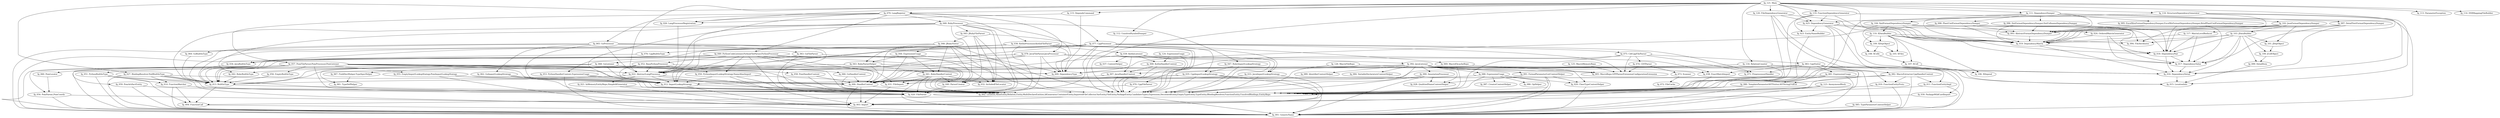 digraph G { 
"fg_002: Location,AliasEntity,Relation,Entity,MultiDeclareEntities,IdGenerator,ContainerEntity,ImportedFileCollector,VarEntity,FileEntity,PackageEntity,CandidateTypes,Expression,DecoratedEntity,EmptyTypeEntity,TypeEntity,IBindingResolver,FunctionEntity,UnsolvedBindings,EntityRepo" -> "fg_004: FunctionCall"; 
"fg_002: Location,AliasEntity,Relation,Entity,MultiDeclareEntities,IdGenerator,ContainerEntity,ImportedFileCollector,VarEntity,FileEntity,PackageEntity,CandidateTypes,Expression,DecoratedEntity,EmptyTypeEntity,TypeEntity,IBindingResolver,FunctionEntity,UnsolvedBindings,EntityRepo" -> "fg_001: GenericName"; 
"fg_002: Location,AliasEntity,Relation,Entity,MultiDeclareEntities,IdGenerator,ContainerEntity,ImportedFileCollector,VarEntity,FileEntity,PackageEntity,CandidateTypes,Expression,DecoratedEntity,EmptyTypeEntity,TypeEntity,IBindingResolver,FunctionEntity,UnsolvedBindings,EntityRepo" -> "fg_003: Import"; 
"fg_004: FunctionCall" -> "fg_001: GenericName"; 
"fg_006: HandlerContext" -> "fg_002: Location,AliasEntity,Relation,Entity,MultiDeclareEntities,IdGenerator,ContainerEntity,ImportedFileCollector,VarEntity,FileEntity,PackageEntity,CandidateTypes,Expression,DecoratedEntity,EmptyTypeEntity,TypeEntity,IBindingResolver,FunctionEntity,UnsolvedBindings,EntityRepo"; 
"fg_006: HandlerContext" -> "fg_001: GenericName"; 
"fg_006: HandlerContext" -> "fg_003: Import"; 
"fg_007: JavaHandlerContext" -> "fg_006: HandlerContext"; 
"fg_007: JavaHandlerContext" -> "fg_002: Location,AliasEntity,Relation,Entity,MultiDeclareEntities,IdGenerator,ContainerEntity,ImportedFileCollector,VarEntity,FileEntity,PackageEntity,CandidateTypes,Expression,DecoratedEntity,EmptyTypeEntity,TypeEntity,IBindingResolver,FunctionEntity,UnsolvedBindings,EntityRepo"; 
"fg_008: KotlinHandlerContext" -> "fg_007: JavaHandlerContext"; 
"fg_008: KotlinHandlerContext" -> "fg_002: Location,AliasEntity,Relation,Entity,MultiDeclareEntities,IdGenerator,ContainerEntity,ImportedFileCollector,VarEntity,FileEntity,PackageEntity,CandidateTypes,Expression,DecoratedEntity,EmptyTypeEntity,TypeEntity,IBindingResolver,FunctionEntity,UnsolvedBindings,EntityRepo"; 
"fg_010: FunctionEntityProto" -> "fg_002: Location,AliasEntity,Relation,Entity,MultiDeclareEntities,IdGenerator,ContainerEntity,ImportedFileCollector,VarEntity,FileEntity,PackageEntity,CandidateTypes,Expression,DecoratedEntity,EmptyTypeEntity,TypeEntity,IBindingResolver,FunctionEntity,UnsolvedBindings,EntityRepo"; 
"fg_010: FunctionEntityProto" -> "fg_001: GenericName"; 
"fg_011: FunctionEntityImpl" -> "fg_002: Location,AliasEntity,Relation,Entity,MultiDeclareEntities,IdGenerator,ContainerEntity,ImportedFileCollector,VarEntity,FileEntity,PackageEntity,CandidateTypes,Expression,DecoratedEntity,EmptyTypeEntity,TypeEntity,IBindingResolver,FunctionEntity,UnsolvedBindings,EntityRepo"; 
"fg_011: FunctionEntityImpl" -> "fg_001: GenericName"; 
"fg_012: ImportLookupStrategy" -> "fg_003: Import"; 
"fg_012: ImportLookupStrategy" -> "fg_002: Location,AliasEntity,Relation,Entity,MultiDeclareEntities,IdGenerator,ContainerEntity,ImportedFileCollector,VarEntity,FileEntity,PackageEntity,CandidateTypes,Expression,DecoratedEntity,EmptyTypeEntity,TypeEntity,IBindingResolver,FunctionEntity,UnsolvedBindings,EntityRepo"; 
"fg_013: BuiltInType" -> "fg_004: FunctionCall"; 
"fg_013: BuiltInType" -> "fg_002: Location,AliasEntity,Relation,Entity,MultiDeclareEntities,IdGenerator,ContainerEntity,ImportedFileCollector,VarEntity,FileEntity,PackageEntity,CandidateTypes,Expression,DecoratedEntity,EmptyTypeEntity,TypeEntity,IBindingResolver,FunctionEntity,UnsolvedBindings,EntityRepo"; 
"fg_014: FunctionMatcher" -> "fg_004: FunctionCall"; 
"fg_014: FunctionMatcher" -> "fg_001: GenericName"; 
"fg_014: FunctionMatcher" -> "fg_002: Location,AliasEntity,Relation,Entity,MultiDeclareEntities,IdGenerator,ContainerEntity,ImportedFileCollector,VarEntity,FileEntity,PackageEntity,CandidateTypes,Expression,DecoratedEntity,EmptyTypeEntity,TypeEntity,IBindingResolver,FunctionEntity,UnsolvedBindings,EntityRepo"; 
"fg_016: DependencyDetail" -> "fg_015: LocationInfo"; 
"fg_017: DependencyValue" -> "fg_016: DependencyDetail"; 
"fg_018: DependencyPair" -> "fg_016: DependencyDetail"; 
"fg_018: DependencyPair" -> "fg_017: DependencyValue"; 
"fg_019: DependencyMatrix" -> "fg_018: DependencyPair"; 
"fg_019: DependencyMatrix" -> "fg_016: DependencyDetail"; 
"fg_021: InMemoryEntityRepo,SimpleIdGenerator" -> "fg_002: Location,AliasEntity,Relation,Entity,MultiDeclareEntities,IdGenerator,ContainerEntity,ImportedFileCollector,VarEntity,FileEntity,PackageEntity,CandidateTypes,Expression,DecoratedEntity,EmptyTypeEntity,TypeEntity,IBindingResolver,FunctionEntity,UnsolvedBindings,EntityRepo"; 
"fg_021: InMemoryEntityRepo,SimpleIdGenerator" -> "fg_001: GenericName"; 
"fg_022: AbstractLangProcessor" -> "fg_013: BuiltInType"; 
"fg_022: AbstractLangProcessor" -> "fg_020: FileParser"; 
"fg_022: AbstractLangProcessor" -> "fg_012: ImportLookupStrategy"; 
"fg_022: AbstractLangProcessor" -> "fg_021: InMemoryEntityRepo,SimpleIdGenerator"; 
"fg_022: AbstractLangProcessor" -> "fg_002: Location,AliasEntity,Relation,Entity,MultiDeclareEntities,IdGenerator,ContainerEntity,ImportedFileCollector,VarEntity,FileEntity,PackageEntity,CandidateTypes,Expression,DecoratedEntity,EmptyTypeEntity,TypeEntity,IBindingResolver,FunctionEntity,UnsolvedBindings,EntityRepo"; 
"fg_023: EntityNameBuilder" -> "fg_002: Location,AliasEntity,Relation,Entity,MultiDeclareEntities,IdGenerator,ContainerEntity,ImportedFileCollector,VarEntity,FileEntity,PackageEntity,CandidateTypes,Expression,DecoratedEntity,EmptyTypeEntity,TypeEntity,IBindingResolver,FunctionEntity,UnsolvedBindings,EntityRepo"; 
"fg_024: OrderedMatrixGenerator" -> "fg_018: DependencyPair"; 
"fg_024: OrderedMatrixGenerator" -> "fg_019: DependencyMatrix"; 
"fg_024: OrderedMatrixGenerator" -> "fg_017: DependencyValue"; 
"fg_025: DependencyGenerator" -> "fg_023: EntityNameBuilder"; 
"fg_025: DependencyGenerator" -> "fg_016: DependencyDetail"; 
"fg_025: DependencyGenerator" -> "fg_019: DependencyMatrix"; 
"fg_025: DependencyGenerator" -> "fg_024: OrderedMatrixGenerator"; 
"fg_025: DependencyGenerator" -> "fg_015: LocationInfo"; 
"fg_025: DependencyGenerator" -> "fg_002: Location,AliasEntity,Relation,Entity,MultiDeclareEntities,IdGenerator,ContainerEntity,ImportedFileCollector,VarEntity,FileEntity,PackageEntity,CandidateTypes,Expression,DecoratedEntity,EmptyTypeEntity,TypeEntity,IBindingResolver,FunctionEntity,UnsolvedBindings,EntityRepo"; 
"fg_026: LangProcessorRegistration" -> "fg_022: AbstractLangProcessor"; 
"fg_027: BindingResolver,NullBuiltInType" -> "fg_013: BuiltInType"; 
"fg_027: BindingResolver,NullBuiltInType" -> "fg_012: ImportLookupStrategy"; 
"fg_027: BindingResolver,NullBuiltInType" -> "fg_014: FunctionMatcher"; 
"fg_027: BindingResolver,NullBuiltInType" -> "fg_003: Import"; 
"fg_027: BindingResolver,NullBuiltInType" -> "fg_002: Location,AliasEntity,Relation,Entity,MultiDeclareEntities,IdGenerator,ContainerEntity,ImportedFileCollector,VarEntity,FileEntity,PackageEntity,CandidateTypes,Expression,DecoratedEntity,EmptyTypeEntity,TypeEntity,IBindingResolver,FunctionEntity,UnsolvedBindings,EntityRepo"; 
"fg_027: BindingResolver,NullBuiltInType" -> "fg_001: GenericName"; 
"fg_029: ClassTypeContextHelper" -> "fg_001: GenericName"; 
"fg_030: PackageWildCardImport" -> "fg_003: Import"; 
"fg_031: FileImport" -> "fg_003: Import"; 
"fg_033: JavaImportLookupStrategy" -> "fg_012: ImportLookupStrategy"; 
"fg_033: JavaImportLookupStrategy" -> "fg_003: Import"; 
"fg_033: JavaImportLookupStrategy" -> "fg_002: Location,AliasEntity,Relation,Entity,MultiDeclareEntities,IdGenerator,ContainerEntity,ImportedFileCollector,VarEntity,FileEntity,PackageEntity,CandidateTypes,Expression,DecoratedEntity,EmptyTypeEntity,TypeEntity,IBindingResolver,FunctionEntity,UnsolvedBindings,EntityRepo"; 
"fg_034: JavaBuiltInType" -> "fg_013: BuiltInType"; 
"fg_035: CppImportLookupStrategy" -> "fg_012: ImportLookupStrategy"; 
"fg_035: CppImportLookupStrategy" -> "fg_031: FileImport"; 
"fg_035: CppImportLookupStrategy" -> "fg_002: Location,AliasEntity,Relation,Entity,MultiDeclareEntities,IdGenerator,ContainerEntity,ImportedFileCollector,VarEntity,FileEntity,PackageEntity,CandidateTypes,Expression,DecoratedEntity,EmptyTypeEntity,TypeEntity,IBindingResolver,FunctionEntity,UnsolvedBindings,EntityRepo"; 
"fg_035: CppImportLookupStrategy" -> "fg_001: GenericName"; 
"fg_035: CppImportLookupStrategy" -> "fg_003: Import"; 
"fg_036: KotlinProcessor,KotlinFileParser" -> "fg_013: BuiltInType"; 
"fg_036: KotlinProcessor,KotlinFileParser" -> "fg_009: DependencyType"; 
"fg_036: KotlinProcessor,KotlinFileParser" -> "fg_020: FileParser"; 
"fg_036: KotlinProcessor,KotlinFileParser" -> "fg_012: ImportLookupStrategy"; 
"fg_036: KotlinProcessor,KotlinFileParser" -> "fg_039: KotlinListener"; 
"fg_036: KotlinProcessor,KotlinFileParser" -> "fg_034: JavaBuiltInType"; 
"fg_036: KotlinProcessor,KotlinFileParser" -> "fg_033: JavaImportLookupStrategy"; 
"fg_036: KotlinProcessor,KotlinFileParser" -> "fg_002: Location,AliasEntity,Relation,Entity,MultiDeclareEntities,IdGenerator,ContainerEntity,ImportedFileCollector,VarEntity,FileEntity,PackageEntity,CandidateTypes,Expression,DecoratedEntity,EmptyTypeEntity,TypeEntity,IBindingResolver,FunctionEntity,UnsolvedBindings,EntityRepo"; 
"fg_036: KotlinProcessor,KotlinFileParser" -> "fg_022: AbstractLangProcessor"; 
"fg_038: ExactMatchImport" -> "fg_003: Import"; 
"fg_039: KotlinListener" -> "fg_037: ContextHelper"; 
"fg_039: KotlinListener" -> "fg_007: JavaHandlerContext"; 
"fg_039: KotlinListener" -> "fg_038: ExactMatchImport"; 
"fg_039: KotlinListener" -> "fg_008: KotlinHandlerContext"; 
"fg_039: KotlinListener" -> "fg_006: HandlerContext"; 
"fg_039: KotlinListener" -> "fg_002: Location,AliasEntity,Relation,Entity,MultiDeclareEntities,IdGenerator,ContainerEntity,ImportedFileCollector,VarEntity,FileEntity,PackageEntity,CandidateTypes,Expression,DecoratedEntity,EmptyTypeEntity,TypeEntity,IBindingResolver,FunctionEntity,UnsolvedBindings,EntityRepo"; 
"fg_040: ParserCreator" -> "fg_020: FileParser"; 
"fg_041: RubyHandlerContext" -> "fg_032: IncludedFileLocator"; 
"fg_041: RubyHandlerContext" -> "fg_020: FileParser"; 
"fg_041: RubyHandlerContext" -> "fg_040: ParserCreator"; 
"fg_041: RubyHandlerContext" -> "fg_006: HandlerContext"; 
"fg_041: RubyHandlerContext" -> "fg_031: FileImport"; 
"fg_041: RubyHandlerContext" -> "fg_001: GenericName"; 
"fg_041: RubyHandlerContext" -> "fg_002: Location,AliasEntity,Relation,Entity,MultiDeclareEntities,IdGenerator,ContainerEntity,ImportedFileCollector,VarEntity,FileEntity,PackageEntity,CandidateTypes,Expression,DecoratedEntity,EmptyTypeEntity,TypeEntity,IBindingResolver,FunctionEntity,UnsolvedBindings,EntityRepo"; 
"fg_042: RubyBuiltInType" -> "fg_013: BuiltInType"; 
"fg_043: RubyParserHelper" -> "fg_013: BuiltInType"; 
"fg_043: RubyParserHelper" -> "fg_042: RubyBuiltInType"; 
"fg_043: RubyParserHelper" -> "fg_006: HandlerContext"; 
"fg_043: RubyParserHelper" -> "fg_041: RubyHandlerContext"; 
"fg_043: RubyParserHelper" -> "fg_002: Location,AliasEntity,Relation,Entity,MultiDeclareEntities,IdGenerator,ContainerEntity,ImportedFileCollector,VarEntity,FileEntity,PackageEntity,CandidateTypes,Expression,DecoratedEntity,EmptyTypeEntity,TypeEntity,IBindingResolver,FunctionEntity,UnsolvedBindings,EntityRepo"; 
"fg_044: ExpressionUsage" -> "fg_006: HandlerContext"; 
"fg_044: ExpressionUsage" -> "fg_043: RubyParserHelper"; 
"fg_044: ExpressionUsage" -> "fg_041: RubyHandlerContext"; 
"fg_044: ExpressionUsage" -> "fg_002: Location,AliasEntity,Relation,Entity,MultiDeclareEntities,IdGenerator,ContainerEntity,ImportedFileCollector,VarEntity,FileEntity,PackageEntity,CandidateTypes,Expression,DecoratedEntity,EmptyTypeEntity,TypeEntity,IBindingResolver,FunctionEntity,UnsolvedBindings,EntityRepo"; 
"fg_045: JRubyFileParser" -> "fg_046: JRubyVisitor"; 
"fg_045: JRubyFileParser" -> "fg_032: IncludedFileLocator"; 
"fg_045: JRubyFileParser" -> "fg_020: FileParser"; 
"fg_045: JRubyFileParser" -> "fg_040: ParserCreator"; 
"fg_045: JRubyFileParser" -> "fg_002: Location,AliasEntity,Relation,Entity,MultiDeclareEntities,IdGenerator,ContainerEntity,ImportedFileCollector,VarEntity,FileEntity,PackageEntity,CandidateTypes,Expression,DecoratedEntity,EmptyTypeEntity,TypeEntity,IBindingResolver,FunctionEntity,UnsolvedBindings,EntityRepo"; 
"fg_046: JRubyVisitor" -> "fg_032: IncludedFileLocator"; 
"fg_046: JRubyVisitor" -> "fg_006: HandlerContext"; 
"fg_046: JRubyVisitor" -> "fg_040: ParserCreator"; 
"fg_046: JRubyVisitor" -> "fg_043: RubyParserHelper"; 
"fg_046: JRubyVisitor" -> "fg_044: ExpressionUsage"; 
"fg_046: JRubyVisitor" -> "fg_041: RubyHandlerContext"; 
"fg_046: JRubyVisitor" -> "fg_001: GenericName"; 
"fg_046: JRubyVisitor" -> "fg_002: Location,AliasEntity,Relation,Entity,MultiDeclareEntities,IdGenerator,ContainerEntity,ImportedFileCollector,VarEntity,FileEntity,PackageEntity,CandidateTypes,Expression,DecoratedEntity,EmptyTypeEntity,TypeEntity,IBindingResolver,FunctionEntity,UnsolvedBindings,EntityRepo"; 
"fg_047: RubyImportLookupStrategy" -> "fg_035: CppImportLookupStrategy"; 
"fg_047: RubyImportLookupStrategy" -> "fg_002: Location,AliasEntity,Relation,Entity,MultiDeclareEntities,IdGenerator,ContainerEntity,ImportedFileCollector,VarEntity,FileEntity,PackageEntity,CandidateTypes,Expression,DecoratedEntity,EmptyTypeEntity,TypeEntity,IBindingResolver,FunctionEntity,UnsolvedBindings,EntityRepo"; 
"fg_048: RubyProcessor" -> "fg_013: BuiltInType"; 
"fg_048: RubyProcessor" -> "fg_009: DependencyType"; 
"fg_048: RubyProcessor" -> "fg_032: IncludedFileLocator"; 
"fg_048: RubyProcessor" -> "fg_042: RubyBuiltInType"; 
"fg_048: RubyProcessor" -> "fg_012: ImportLookupStrategy"; 
"fg_048: RubyProcessor" -> "fg_020: FileParser"; 
"fg_048: RubyProcessor" -> "fg_045: JRubyFileParser"; 
"fg_048: RubyProcessor" -> "fg_040: ParserCreator"; 
"fg_048: RubyProcessor" -> "fg_022: AbstractLangProcessor"; 
"fg_048: RubyProcessor" -> "fg_047: RubyImportLookupStrategy"; 
"fg_049: PythonCodeListener,PythonFileParser,PythonProcessor" -> "fg_032: IncludedFileLocator"; 
"fg_049: PythonCodeListener,PythonFileParser,PythonProcessor" -> "fg_053: PythonHandlerContext,ExpressionUsage"; 
"fg_049: PythonCodeListener,PythonFileParser,PythonProcessor" -> "fg_020: FileParser"; 
"fg_049: PythonCodeListener,PythonFileParser,PythonProcessor" -> "fg_050: PythonImportLookupStrategy,NameAliasImport"; 
"fg_049: PythonCodeListener,PythonFileParser,PythonProcessor" -> "fg_006: HandlerContext"; 
"fg_049: PythonCodeListener,PythonFileParser,PythonProcessor" -> "fg_031: FileImport"; 
"fg_049: PythonCodeListener,PythonFileParser,PythonProcessor" -> "fg_052: BasePythonProcessor"; 
"fg_049: PythonCodeListener,PythonFileParser,PythonProcessor" -> "fg_002: Location,AliasEntity,Relation,Entity,MultiDeclareEntities,IdGenerator,ContainerEntity,ImportedFileCollector,VarEntity,FileEntity,PackageEntity,CandidateTypes,Expression,DecoratedEntity,EmptyTypeEntity,TypeEntity,IBindingResolver,FunctionEntity,UnsolvedBindings,EntityRepo"; 
"fg_049: PythonCodeListener,PythonFileParser,PythonProcessor" -> "fg_001: GenericName"; 
"fg_049: PythonCodeListener,PythonFileParser,PythonProcessor" -> "fg_022: AbstractLangProcessor"; 
"fg_050: PythonImportLookupStrategy,NameAliasImport" -> "fg_012: ImportLookupStrategy"; 
"fg_050: PythonImportLookupStrategy,NameAliasImport" -> "fg_031: FileImport"; 
"fg_050: PythonImportLookupStrategy,NameAliasImport" -> "fg_003: Import"; 
"fg_050: PythonImportLookupStrategy,NameAliasImport" -> "fg_002: Location,AliasEntity,Relation,Entity,MultiDeclareEntities,IdGenerator,ContainerEntity,ImportedFileCollector,VarEntity,FileEntity,PackageEntity,CandidateTypes,Expression,DecoratedEntity,EmptyTypeEntity,TypeEntity,IBindingResolver,FunctionEntity,UnsolvedBindings,EntityRepo"; 
"fg_051: PythonBuiltInType" -> "fg_004: FunctionCall"; 
"fg_051: PythonBuiltInType" -> "fg_013: BuiltInType"; 
"fg_051: PythonBuiltInType" -> "fg_014: FunctionMatcher"; 
"fg_051: PythonBuiltInType" -> "fg_002: Location,AliasEntity,Relation,Entity,MultiDeclareEntities,IdGenerator,ContainerEntity,ImportedFileCollector,VarEntity,FileEntity,PackageEntity,CandidateTypes,Expression,DecoratedEntity,EmptyTypeEntity,TypeEntity,IBindingResolver,FunctionEntity,UnsolvedBindings,EntityRepo"; 
"fg_051: PythonBuiltInType" -> "fg_001: GenericName"; 
"fg_052: BasePythonProcessor" -> "fg_013: BuiltInType"; 
"fg_052: BasePythonProcessor" -> "fg_051: PythonBuiltInType"; 
"fg_052: BasePythonProcessor" -> "fg_009: DependencyType"; 
"fg_052: BasePythonProcessor" -> "fg_012: ImportLookupStrategy"; 
"fg_052: BasePythonProcessor" -> "fg_050: PythonImportLookupStrategy,NameAliasImport"; 
"fg_052: BasePythonProcessor" -> "fg_022: AbstractLangProcessor"; 
"fg_053: PythonHandlerContext,ExpressionUsage" -> "fg_006: HandlerContext"; 
"fg_053: PythonHandlerContext,ExpressionUsage" -> "fg_001: GenericName"; 
"fg_053: PythonHandlerContext,ExpressionUsage" -> "fg_002: Location,AliasEntity,Relation,Entity,MultiDeclareEntities,IdGenerator,ContainerEntity,ImportedFileCollector,VarEntity,FileEntity,PackageEntity,CandidateTypes,Expression,DecoratedEntity,EmptyTypeEntity,TypeEntity,IBindingResolver,FunctionEntity,UnsolvedBindings,EntityRepo"; 
"fg_054: PomParent,PomCoords" -> "fg_003: Import"; 
"fg_054: PomParent,PomCoords" -> "fg_001: GenericName"; 
"fg_055: EmptyImportLookupStategy,PomImportLookupStategy" -> "fg_012: ImportLookupStrategy"; 
"fg_055: EmptyImportLookupStategy,PomImportLookupStategy" -> "fg_003: Import"; 
"fg_055: EmptyImportLookupStategy,PomImportLookupStategy" -> "fg_002: Location,AliasEntity,Relation,Entity,MultiDeclareEntities,IdGenerator,ContainerEntity,ImportedFileCollector,VarEntity,FileEntity,PackageEntity,CandidateTypes,Expression,DecoratedEntity,EmptyTypeEntity,TypeEntity,IBindingResolver,FunctionEntity,UnsolvedBindings,EntityRepo"; 
"fg_056: EmptyBuiltInType" -> "fg_013: BuiltInType"; 
"fg_057: PomFileParser,PomProcessor,PomListener" -> "fg_013: BuiltInType"; 
"fg_057: PomFileParser,PomProcessor,PomListener" -> "fg_009: DependencyType"; 
"fg_057: PomFileParser,PomProcessor,PomListener" -> "fg_060: PomLocator"; 
"fg_057: PomFileParser,PomProcessor,PomListener" -> "fg_020: FileParser"; 
"fg_057: PomFileParser,PomProcessor,PomListener" -> "fg_059: PomArtifactEntity"; 
"fg_057: PomFileParser,PomProcessor,PomListener" -> "fg_001: GenericName"; 
"fg_057: PomFileParser,PomProcessor,PomListener" -> "fg_002: Location,AliasEntity,Relation,Entity,MultiDeclareEntities,IdGenerator,ContainerEntity,ImportedFileCollector,VarEntity,FileEntity,PackageEntity,CandidateTypes,Expression,DecoratedEntity,EmptyTypeEntity,TypeEntity,IBindingResolver,FunctionEntity,UnsolvedBindings,EntityRepo"; 
"fg_057: PomFileParser,PomProcessor,PomListener" -> "fg_055: EmptyImportLookupStategy,PomImportLookupStategy"; 
"fg_057: PomFileParser,PomProcessor,PomListener" -> "fg_058: PomHandlerContext"; 
"fg_057: PomFileParser,PomProcessor,PomListener" -> "fg_012: ImportLookupStrategy"; 
"fg_057: PomFileParser,PomProcessor,PomListener" -> "fg_006: HandlerContext"; 
"fg_057: PomFileParser,PomProcessor,PomListener" -> "fg_054: PomParent,PomCoords"; 
"fg_057: PomFileParser,PomProcessor,PomListener" -> "fg_022: AbstractLangProcessor"; 
"fg_057: PomFileParser,PomProcessor,PomListener" -> "fg_056: EmptyBuiltInType"; 
"fg_058: PomHandlerContext" -> "fg_006: HandlerContext"; 
"fg_058: PomHandlerContext" -> "fg_002: Location,AliasEntity,Relation,Entity,MultiDeclareEntities,IdGenerator,ContainerEntity,ImportedFileCollector,VarEntity,FileEntity,PackageEntity,CandidateTypes,Expression,DecoratedEntity,EmptyTypeEntity,TypeEntity,IBindingResolver,FunctionEntity,UnsolvedBindings,EntityRepo"; 
"fg_059: PomArtifactEntity" -> "fg_002: Location,AliasEntity,Relation,Entity,MultiDeclareEntities,IdGenerator,ContainerEntity,ImportedFileCollector,VarEntity,FileEntity,PackageEntity,CandidateTypes,Expression,DecoratedEntity,EmptyTypeEntity,TypeEntity,IBindingResolver,FunctionEntity,UnsolvedBindings,EntityRepo"; 
"fg_059: PomArtifactEntity" -> "fg_001: GenericName"; 
"fg_060: PomLocator" -> "fg_054: PomParent,PomCoords"; 
"fg_062: GoImportLookupStrategy" -> "fg_012: ImportLookupStrategy"; 
"fg_062: GoImportLookupStrategy" -> "fg_003: Import"; 
"fg_062: GoImportLookupStrategy" -> "fg_002: Location,AliasEntity,Relation,Entity,MultiDeclareEntities,IdGenerator,ContainerEntity,ImportedFileCollector,VarEntity,FileEntity,PackageEntity,CandidateTypes,Expression,DecoratedEntity,EmptyTypeEntity,TypeEntity,IBindingResolver,FunctionEntity,UnsolvedBindings,EntityRepo"; 
"fg_063: GoFileParser" -> "fg_068: GoListener"; 
"fg_063: GoFileParser" -> "fg_020: FileParser"; 
"fg_063: GoFileParser" -> "fg_002: Location,AliasEntity,Relation,Entity,MultiDeclareEntities,IdGenerator,ContainerEntity,ImportedFileCollector,VarEntity,FileEntity,PackageEntity,CandidateTypes,Expression,DecoratedEntity,EmptyTypeEntity,TypeEntity,IBindingResolver,FunctionEntity,UnsolvedBindings,EntityRepo"; 
"fg_064: GoBuiltInType" -> "fg_013: BuiltInType"; 
"fg_065: GoProcessor" -> "fg_063: GoFileParser"; 
"fg_065: GoProcessor" -> "fg_062: GoImportLookupStrategy"; 
"fg_065: GoProcessor" -> "fg_013: BuiltInType"; 
"fg_065: GoProcessor" -> "fg_009: DependencyType"; 
"fg_065: GoProcessor" -> "fg_012: ImportLookupStrategy"; 
"fg_065: GoProcessor" -> "fg_020: FileParser"; 
"fg_065: GoProcessor" -> "fg_064: GoBuiltInType"; 
"fg_065: GoProcessor" -> "fg_022: AbstractLangProcessor"; 
"fg_066: GoHandlerContext" -> "fg_006: HandlerContext"; 
"fg_066: GoHandlerContext" -> "fg_002: Location,AliasEntity,Relation,Entity,MultiDeclareEntities,IdGenerator,ContainerEntity,ImportedFileCollector,VarEntity,FileEntity,PackageEntity,CandidateTypes,Expression,DecoratedEntity,EmptyTypeEntity,TypeEntity,IBindingResolver,FunctionEntity,UnsolvedBindings,EntityRepo"; 
"fg_067: FieldDeclHelper,TypeSpecHelper" -> "fg_061: TypeDefHelper"; 
"fg_068: GoListener" -> "fg_066: GoHandlerContext"; 
"fg_068: GoListener" -> "fg_067: FieldDeclHelper,TypeSpecHelper"; 
"fg_068: GoListener" -> "fg_061: TypeDefHelper"; 
"fg_068: GoListener" -> "fg_006: HandlerContext"; 
"fg_068: GoListener" -> "fg_001: GenericName"; 
"fg_068: GoListener" -> "fg_002: Location,AliasEntity,Relation,Entity,MultiDeclareEntities,IdGenerator,ContainerEntity,ImportedFileCollector,VarEntity,FileEntity,PackageEntity,CandidateTypes,Expression,DecoratedEntity,EmptyTypeEntity,TypeEntity,IBindingResolver,FunctionEntity,UnsolvedBindings,EntityRepo"; 
"fg_069: MacroEhcacheRepo" -> "fg_005: MacroRepo,GPPParserExtensionConfigurationExtension"; 
"fg_069: MacroEhcacheRepo" -> "fg_002: Location,AliasEntity,Relation,Entity,MultiDeclareEntities,IdGenerator,ContainerEntity,ImportedFileCollector,VarEntity,FileEntity,PackageEntity,CandidateTypes,Expression,DecoratedEntity,EmptyTypeEntity,TypeEntity,IBindingResolver,FunctionEntity,UnsolvedBindings,EntityRepo"; 
"fg_070: CppFileParser" -> "fg_020: FileParser"; 
"fg_070: CppFileParser" -> "fg_002: Location,AliasEntity,Relation,Entity,MultiDeclareEntities,IdGenerator,ContainerEntity,ImportedFileCollector,VarEntity,FileEntity,PackageEntity,CandidateTypes,Expression,DecoratedEntity,EmptyTypeEntity,TypeEntity,IBindingResolver,FunctionEntity,UnsolvedBindings,EntityRepo"; 
"fg_073: Scanner" -> "fg_072: FileCache"; 
"fg_074: CDTParser" -> "fg_073: Scanner"; 
"fg_074: CDTParser" -> "fg_005: MacroRepo,GPPParserExtensionConfigurationExtension"; 
"fg_075: CdtCppFileParser" -> "fg_070: CppFileParser"; 
"fg_075: CdtCppFileParser" -> "fg_083: CppVisitor"; 
"fg_075: CdtCppFileParser" -> "fg_074: CDTParser"; 
"fg_075: CdtCppFileParser" -> "fg_005: MacroRepo,GPPParserExtensionConfigurationExtension"; 
"fg_075: CdtCppFileParser" -> "fg_071: PreprocessorHandler"; 
"fg_075: CdtCppFileParser" -> "fg_002: Location,AliasEntity,Relation,Entity,MultiDeclareEntities,IdGenerator,ContainerEntity,ImportedFileCollector,VarEntity,FileEntity,PackageEntity,CandidateTypes,Expression,DecoratedEntity,EmptyTypeEntity,TypeEntity,IBindingResolver,FunctionEntity,UnsolvedBindings,EntityRepo"; 
"fg_076: CppBuiltInType" -> "fg_013: BuiltInType"; 
"fg_077: CppProcessor" -> "fg_076: CppBuiltInType"; 
"fg_077: CppProcessor" -> "fg_013: BuiltInType"; 
"fg_077: CppProcessor" -> "fg_009: DependencyType"; 
"fg_077: CppProcessor" -> "fg_075: CdtCppFileParser"; 
"fg_077: CppProcessor" -> "fg_005: MacroRepo,GPPParserExtensionConfigurationExtension"; 
"fg_077: CppProcessor" -> "fg_020: FileParser"; 
"fg_077: CppProcessor" -> "fg_012: ImportLookupStrategy"; 
"fg_077: CppProcessor" -> "fg_069: MacroEhcacheRepo"; 
"fg_077: CppProcessor" -> "fg_035: CppImportLookupStrategy"; 
"fg_077: CppProcessor" -> "fg_071: PreprocessorHandler"; 
"fg_077: CppProcessor" -> "fg_022: AbstractLangProcessor"; 
"fg_078: JavaFileParser,JavaProcessor" -> "fg_013: BuiltInType"; 
"fg_078: JavaFileParser,JavaProcessor" -> "fg_009: DependencyType"; 
"fg_078: JavaFileParser,JavaProcessor" -> "fg_020: FileParser"; 
"fg_078: JavaFileParser,JavaProcessor" -> "fg_012: ImportLookupStrategy"; 
"fg_078: JavaFileParser,JavaProcessor" -> "fg_034: JavaBuiltInType"; 
"fg_078: JavaFileParser,JavaProcessor" -> "fg_033: JavaImportLookupStrategy"; 
"fg_078: JavaFileParser,JavaProcessor" -> "fg_092: JavaListener"; 
"fg_078: JavaFileParser,JavaProcessor" -> "fg_022: AbstractLangProcessor"; 
"fg_078: JavaFileParser,JavaProcessor" -> "fg_002: Location,AliasEntity,Relation,Entity,MultiDeclareEntities,IdGenerator,ContainerEntity,ImportedFileCollector,VarEntity,FileEntity,PackageEntity,CandidateTypes,Expression,DecoratedEntity,EmptyTypeEntity,TypeEntity,IBindingResolver,FunctionEntity,UnsolvedBindings,EntityRepo"; 
"fg_079: LangRegister" -> "fg_078: JavaFileParser,JavaProcessor"; 
"fg_079: LangRegister" -> "fg_048: RubyProcessor"; 
"fg_079: LangRegister" -> "fg_036: KotlinProcessor,KotlinFileParser"; 
"fg_079: LangRegister" -> "fg_026: LangProcessorRegistration"; 
"fg_079: LangRegister" -> "fg_049: PythonCodeListener,PythonFileParser,PythonProcessor"; 
"fg_079: LangRegister" -> "fg_065: GoProcessor"; 
"fg_079: LangRegister" -> "fg_077: CppProcessor"; 
"fg_079: LangRegister" -> "fg_057: PomFileParser,PomProcessor,PomListener"; 
"fg_079: LangRegister" -> "fg_022: AbstractLangProcessor"; 
"fg_080: TemplateParameterASTVisitor,ASTStringUtilExt" -> "fg_002: Location,AliasEntity,Relation,Entity,MultiDeclareEntities,IdGenerator,ContainerEntity,ImportedFileCollector,VarEntity,FileEntity,PackageEntity,CandidateTypes,Expression,DecoratedEntity,EmptyTypeEntity,TypeEntity,IBindingResolver,FunctionEntity,UnsolvedBindings,EntityRepo"; 
"fg_080: TemplateParameterASTVisitor,ASTStringUtilExt" -> "fg_001: GenericName"; 
"fg_081: ExpressionUsage" -> "fg_006: HandlerContext"; 
"fg_081: ExpressionUsage" -> "fg_080: TemplateParameterASTVisitor,ASTStringUtilExt"; 
"fg_081: ExpressionUsage" -> "fg_001: GenericName"; 
"fg_081: ExpressionUsage" -> "fg_002: Location,AliasEntity,Relation,Entity,MultiDeclareEntities,IdGenerator,ContainerEntity,ImportedFileCollector,VarEntity,FileEntity,PackageEntity,CandidateTypes,Expression,DecoratedEntity,EmptyTypeEntity,TypeEntity,IBindingResolver,FunctionEntity,UnsolvedBindings,EntityRepo"; 
"fg_082: MacroExtractor,CppHandlerContext" -> "fg_011: FunctionEntityImpl"; 
"fg_082: MacroExtractor,CppHandlerContext" -> "fg_010: FunctionEntityProto"; 
"fg_082: MacroExtractor,CppHandlerContext" -> "fg_006: HandlerContext"; 
"fg_082: MacroExtractor,CppHandlerContext" -> "fg_001: GenericName"; 
"fg_082: MacroExtractor,CppHandlerContext" -> "fg_002: Location,AliasEntity,Relation,Entity,MultiDeclareEntities,IdGenerator,ContainerEntity,ImportedFileCollector,VarEntity,FileEntity,PackageEntity,CandidateTypes,Expression,DecoratedEntity,EmptyTypeEntity,TypeEntity,IBindingResolver,FunctionEntity,UnsolvedBindings,EntityRepo"; 
"fg_083: CppVisitor" -> "fg_030: PackageWildCardImport"; 
"fg_083: CppVisitor" -> "fg_081: ExpressionUsage"; 
"fg_083: CppVisitor" -> "fg_082: MacroExtractor,CppHandlerContext"; 
"fg_083: CppVisitor" -> "fg_038: ExactMatchImport"; 
"fg_083: CppVisitor" -> "fg_006: HandlerContext"; 
"fg_083: CppVisitor" -> "fg_031: FileImport"; 
"fg_083: CppVisitor" -> "fg_080: TemplateParameterASTVisitor,ASTStringUtilExt"; 
"fg_083: CppVisitor" -> "fg_071: PreprocessorHandler"; 
"fg_083: CppVisitor" -> "fg_002: Location,AliasEntity,Relation,Entity,MultiDeclareEntities,IdGenerator,ContainerEntity,ImportedFileCollector,VarEntity,FileEntity,PackageEntity,CandidateTypes,Expression,DecoratedEntity,EmptyTypeEntity,TypeEntity,IBindingResolver,FunctionEntity,UnsolvedBindings,EntityRepo"; 
"fg_083: CppVisitor" -> "fg_001: GenericName"; 
"fg_085: TypeParameterContextHelper" -> "fg_001: GenericName"; 
"fg_088: ExpressionUsage" -> "fg_087: CreatorContextHelper"; 
"fg_088: ExpressionUsage" -> "fg_006: HandlerContext"; 
"fg_088: ExpressionUsage" -> "fg_029: ClassTypeContextHelper"; 
"fg_088: ExpressionUsage" -> "fg_002: Location,AliasEntity,Relation,Entity,MultiDeclareEntities,IdGenerator,ContainerEntity,ImportedFileCollector,VarEntity,FileEntity,PackageEntity,CandidateTypes,Expression,DecoratedEntity,EmptyTypeEntity,TypeEntity,IBindingResolver,FunctionEntity,UnsolvedBindings,EntityRepo"; 
"fg_088: ExpressionUsage" -> "fg_086: OpHelper"; 
"fg_088: ExpressionUsage" -> "fg_001: GenericName"; 
"fg_090: AnnotationProcessor" -> "fg_028: QualitiedNameContextHelper"; 
"fg_090: AnnotationProcessor" -> "fg_001: GenericName"; 
"fg_090: AnnotationProcessor" -> "fg_002: Location,AliasEntity,Relation,Entity,MultiDeclareEntities,IdGenerator,ContainerEntity,ImportedFileCollector,VarEntity,FileEntity,PackageEntity,CandidateTypes,Expression,DecoratedEntity,EmptyTypeEntity,TypeEntity,IBindingResolver,FunctionEntity,UnsolvedBindings,EntityRepo"; 
"fg_091: FormalParameterListContextHelper" -> "fg_028: QualitiedNameContextHelper"; 
"fg_091: FormalParameterListContextHelper" -> "fg_029: ClassTypeContextHelper"; 
"fg_091: FormalParameterListContextHelper" -> "fg_002: Location,AliasEntity,Relation,Entity,MultiDeclareEntities,IdGenerator,ContainerEntity,ImportedFileCollector,VarEntity,FileEntity,PackageEntity,CandidateTypes,Expression,DecoratedEntity,EmptyTypeEntity,TypeEntity,IBindingResolver,FunctionEntity,UnsolvedBindings,EntityRepo"; 
"fg_091: FormalParameterListContextHelper" -> "fg_001: GenericName"; 
"fg_092: JavaListener" -> "fg_085: TypeParameterContextHelper"; 
"fg_092: JavaListener" -> "fg_091: FormalParameterListContextHelper"; 
"fg_092: JavaListener" -> "fg_007: JavaHandlerContext"; 
"fg_092: JavaListener" -> "fg_002: Location,AliasEntity,Relation,Entity,MultiDeclareEntities,IdGenerator,ContainerEntity,ImportedFileCollector,VarEntity,FileEntity,PackageEntity,CandidateTypes,Expression,DecoratedEntity,EmptyTypeEntity,TypeEntity,IBindingResolver,FunctionEntity,UnsolvedBindings,EntityRepo"; 
"fg_092: JavaListener" -> "fg_001: GenericName"; 
"fg_092: JavaListener" -> "fg_038: ExactMatchImport"; 
"fg_092: JavaListener" -> "fg_028: QualitiedNameContextHelper"; 
"fg_092: JavaListener" -> "fg_088: ExpressionUsage"; 
"fg_092: JavaListener" -> "fg_006: HandlerContext"; 
"fg_092: JavaListener" -> "fg_090: AnnotationProcessor"; 
"fg_092: JavaListener" -> "fg_089: IdentifierContextHelper"; 
"fg_092: JavaListener" -> "fg_029: ClassTypeContextHelper"; 
"fg_092: JavaListener" -> "fg_084: VariableDeclaratorsContextHelper"; 
"fg_093: AbstractFormatDependencyDumper" -> "fg_019: DependencyMatrix"; 
"fg_095: ExcelXlsxFormatDependencyDumper,ExcelXlsFormatDependencyDumper,BriefPlantUmlFormatDependencyDumper" -> "fg_018: DependencyPair"; 
"fg_095: ExcelXlsxFormatDependencyDumper,ExcelXlsFormatDependencyDumper,BriefPlantUmlFormatDependencyDumper" -> "fg_093: AbstractFormatDependencyDumper"; 
"fg_095: ExcelXlsxFormatDependencyDumper,ExcelXlsFormatDependencyDumper,BriefPlantUmlFormatDependencyDumper" -> "fg_019: DependencyMatrix"; 
"fg_095: ExcelXlsxFormatDependencyDumper,ExcelXlsFormatDependencyDumper,BriefPlantUmlFormatDependencyDumper" -> "fg_017: DependencyValue"; 
"fg_096: DotFormatDependencyDumper,DotFullnameDependencyDumper" -> "fg_018: DependencyPair"; 
"fg_096: DotFormatDependencyDumper,DotFullnameDependencyDumper" -> "fg_093: AbstractFormatDependencyDumper"; 
"fg_096: DotFormatDependencyDumper,DotFullnameDependencyDumper" -> "fg_019: DependencyMatrix"; 
"fg_097: DetailTextFormatDependencyDumper" -> "fg_018: DependencyPair"; 
"fg_097: DetailTextFormatDependencyDumper" -> "fg_016: DependencyDetail"; 
"fg_097: DetailTextFormatDependencyDumper" -> "fg_093: AbstractFormatDependencyDumper"; 
"fg_097: DetailTextFormatDependencyDumper" -> "fg_019: DependencyMatrix"; 
"fg_097: DetailTextFormatDependencyDumper" -> "fg_017: DependencyValue"; 
"fg_098: PlantUmlFormatDependencyDumper" -> "fg_018: DependencyPair"; 
"fg_098: PlantUmlFormatDependencyDumper" -> "fg_009: DependencyType"; 
"fg_098: PlantUmlFormatDependencyDumper" -> "fg_093: AbstractFormatDependencyDumper"; 
"fg_098: PlantUmlFormatDependencyDumper" -> "fg_019: DependencyMatrix"; 
"fg_098: PlantUmlFormatDependencyDumper" -> "fg_017: DependencyValue"; 
"fg_099: DetailItem" -> "fg_015: LocationInfo"; 
"fg_100: JCellObject" -> "fg_099: DetailItem"; 
"fg_101: JDepObject" -> "fg_100: JCellObject"; 
"fg_102: JsonFormatDependencyDumper" -> "fg_019: DependencyMatrix"; 
"fg_102: JsonFormatDependencyDumper" -> "fg_093: AbstractFormatDependencyDumper"; 
"fg_102: JsonFormatDependencyDumper" -> "fg_101: JDepObject"; 
"fg_102: JsonFormatDependencyDumper" -> "fg_094: FileAttributes"; 
"fg_102: JsonFormatDependencyDumper" -> "fg_103: JDataBuilder"; 
"fg_103: JDataBuilder" -> "fg_099: DetailItem"; 
"fg_103: JDataBuilder" -> "fg_018: DependencyPair"; 
"fg_103: JDataBuilder" -> "fg_016: DependencyDetail"; 
"fg_103: JDataBuilder" -> "fg_019: DependencyMatrix"; 
"fg_103: JDataBuilder" -> "fg_100: JCellObject"; 
"fg_103: JDataBuilder" -> "fg_101: JDepObject"; 
"fg_103: JDataBuilder" -> "fg_094: FileAttributes"; 
"fg_103: JDataBuilder" -> "fg_017: DependencyValue"; 
"fg_104: XmlFormatDependencyDumper" -> "fg_109: XDepObject"; 
"fg_104: XmlFormatDependencyDumper" -> "fg_093: AbstractFormatDependencyDumper"; 
"fg_104: XmlFormatDependencyDumper" -> "fg_019: DependencyMatrix"; 
"fg_104: XmlFormatDependencyDumper" -> "fg_110: XDataBuilder"; 
"fg_104: XmlFormatDependencyDumper" -> "fg_094: FileAttributes"; 
"fg_107: XCell" -> "fg_106: XDepend"; 
"fg_108: XCells" -> "fg_107: XCell"; 
"fg_109: XDepObject" -> "fg_105: XFiles"; 
"fg_109: XDepObject" -> "fg_108: XCells"; 
"fg_110: XDataBuilder" -> "fg_106: XDepend"; 
"fg_110: XDataBuilder" -> "fg_018: DependencyPair"; 
"fg_110: XDataBuilder" -> "fg_109: XDepObject"; 
"fg_110: XDataBuilder" -> "fg_019: DependencyMatrix"; 
"fg_110: XDataBuilder" -> "fg_094: FileAttributes"; 
"fg_110: XDataBuilder" -> "fg_105: XFiles"; 
"fg_110: XDataBuilder" -> "fg_108: XCells"; 
"fg_110: XDataBuilder" -> "fg_107: XCell"; 
"fg_110: XDataBuilder" -> "fg_017: DependencyValue"; 
"fg_111: DependencyDumper" -> "fg_096: DotFormatDependencyDumper,DotFullnameDependencyDumper"; 
"fg_111: DependencyDumper" -> "fg_104: XmlFormatDependencyDumper"; 
"fg_111: DependencyDumper" -> "fg_093: AbstractFormatDependencyDumper"; 
"fg_111: DependencyDumper" -> "fg_019: DependencyMatrix"; 
"fg_111: DependencyDumper" -> "fg_098: PlantUmlFormatDependencyDumper"; 
"fg_111: DependencyDumper" -> "fg_097: DetailTextFormatDependencyDumper"; 
"fg_111: DependencyDumper" -> "fg_095: ExcelXlsxFormatDependencyDumper,ExcelXlsFormatDependencyDumper,BriefPlantUmlFormatDependencyDumper"; 
"fg_111: DependencyDumper" -> "fg_102: JsonFormatDependencyDumper"; 
"fg_112: UnsolvedSymbolDumper" -> "fg_002: Location,AliasEntity,Relation,Entity,MultiDeclareEntities,IdGenerator,ContainerEntity,ImportedFileCollector,VarEntity,FileEntity,PackageEntity,CandidateTypes,Expression,DecoratedEntity,EmptyTypeEntity,TypeEntity,IBindingResolver,FunctionEntity,UnsolvedBindings,EntityRepo"; 
"fg_115: DependsCommand" -> "fg_009: DependencyType"; 
"fg_115: DependsCommand" -> "fg_026: LangProcessorRegistration"; 
"fg_116: RelationCounter" -> "fg_011: FunctionEntityImpl"; 
"fg_116: RelationCounter" -> "fg_009: DependencyType"; 
"fg_116: RelationCounter" -> "fg_010: FunctionEntityProto"; 
"fg_116: RelationCounter" -> "fg_022: AbstractLangProcessor"; 
"fg_116: RelationCounter" -> "fg_002: Location,AliasEntity,Relation,Entity,MultiDeclareEntities,IdGenerator,ContainerEntity,ImportedFileCollector,VarEntity,FileEntity,PackageEntity,CandidateTypes,Expression,DecoratedEntity,EmptyTypeEntity,TypeEntity,IBindingResolver,FunctionEntity,UnsolvedBindings,EntityRepo"; 
"fg_117: MatrixLevelReducer" -> "fg_018: DependencyPair"; 
"fg_117: MatrixLevelReducer" -> "fg_019: DependencyMatrix"; 
"fg_117: MatrixLevelReducer" -> "fg_017: DependencyValue"; 
"fg_118: StructureDependencyGenerator" -> "fg_016: DependencyDetail"; 
"fg_118: StructureDependencyGenerator" -> "fg_025: DependencyGenerator"; 
"fg_118: StructureDependencyGenerator" -> "fg_019: DependencyMatrix"; 
"fg_118: StructureDependencyGenerator" -> "fg_015: LocationInfo"; 
"fg_118: StructureDependencyGenerator" -> "fg_002: Location,AliasEntity,Relation,Entity,MultiDeclareEntities,IdGenerator,ContainerEntity,ImportedFileCollector,VarEntity,FileEntity,PackageEntity,CandidateTypes,Expression,DecoratedEntity,EmptyTypeEntity,TypeEntity,IBindingResolver,FunctionEntity,UnsolvedBindings,EntityRepo"; 
"fg_119: FunctionDependencyGenerator" -> "fg_023: EntityNameBuilder"; 
"fg_119: FunctionDependencyGenerator" -> "fg_025: DependencyGenerator"; 
"fg_119: FunctionDependencyGenerator" -> "fg_019: DependencyMatrix"; 
"fg_119: FunctionDependencyGenerator" -> "fg_001: GenericName"; 
"fg_119: FunctionDependencyGenerator" -> "fg_002: Location,AliasEntity,Relation,Entity,MultiDeclareEntities,IdGenerator,ContainerEntity,ImportedFileCollector,VarEntity,FileEntity,PackageEntity,CandidateTypes,Expression,DecoratedEntity,EmptyTypeEntity,TypeEntity,IBindingResolver,FunctionEntity,UnsolvedBindings,EntityRepo"; 
"fg_120: FileDependencyGenerator" -> "fg_025: DependencyGenerator"; 
"fg_120: FileDependencyGenerator" -> "fg_016: DependencyDetail"; 
"fg_120: FileDependencyGenerator" -> "fg_019: DependencyMatrix"; 
"fg_120: FileDependencyGenerator" -> "fg_015: LocationInfo"; 
"fg_120: FileDependencyGenerator" -> "fg_002: Location,AliasEntity,Relation,Entity,MultiDeclareEntities,IdGenerator,ContainerEntity,ImportedFileCollector,VarEntity,FileEntity,PackageEntity,CandidateTypes,Expression,DecoratedEntity,EmptyTypeEntity,TypeEntity,IBindingResolver,FunctionEntity,UnsolvedBindings,EntityRepo"; 
"fg_121: Main" -> "fg_113: ParameterException"; 
"fg_121: Main" -> "fg_111: DependencyDumper"; 
"fg_121: Main" -> "fg_026: LangProcessorRegistration"; 
"fg_121: Main" -> "fg_120: FileDependencyGenerator"; 
"fg_121: Main" -> "fg_079: LangRegister"; 
"fg_121: Main" -> "fg_115: DependsCommand"; 
"fg_121: Main" -> "fg_027: BindingResolver,NullBuiltInType"; 
"fg_121: Main" -> "fg_002: Location,AliasEntity,Relation,Entity,MultiDeclareEntities,IdGenerator,ContainerEntity,ImportedFileCollector,VarEntity,FileEntity,PackageEntity,CandidateTypes,Expression,DecoratedEntity,EmptyTypeEntity,TypeEntity,IBindingResolver,FunctionEntity,UnsolvedBindings,EntityRepo"; 
"fg_121: Main" -> "fg_117: MatrixLevelReducer"; 
"fg_121: Main" -> "fg_025: DependencyGenerator"; 
"fg_121: Main" -> "fg_019: DependencyMatrix"; 
"fg_121: Main" -> "fg_112: UnsolvedSymbolDumper"; 
"fg_121: Main" -> "fg_118: StructureDependencyGenerator"; 
"fg_121: Main" -> "fg_119: FunctionDependencyGenerator"; 
"fg_121: Main" -> "fg_114: DV8MappingFileBuilder"; 
"fg_121: Main" -> "fg_116: RelationCounter"; 
"fg_121: Main" -> "fg_022: AbstractLangProcessor"; 
"fg_123: AnonymousBlock" -> "fg_001: GenericName"; 
"fg_123: AnonymousBlock" -> "fg_002: Location,AliasEntity,Relation,Entity,MultiDeclareEntities,IdGenerator,ContainerEntity,ImportedFileCollector,VarEntity,FileEntity,PackageEntity,CandidateTypes,Expression,DecoratedEntity,EmptyTypeEntity,TypeEntity,IBindingResolver,FunctionEntity,UnsolvedBindings,EntityRepo"; 
"fg_124: ExpressionUsage" -> "fg_008: KotlinHandlerContext"; 
"fg_124: ExpressionUsage" -> "fg_002: Location,AliasEntity,Relation,Entity,MultiDeclareEntities,IdGenerator,ContainerEntity,ImportedFileCollector,VarEntity,FileEntity,PackageEntity,CandidateTypes,Expression,DecoratedEntity,EmptyTypeEntity,TypeEntity,IBindingResolver,FunctionEntity,UnsolvedBindings,EntityRepo"; 
"fg_125: MacroMemoryRepo" -> "fg_005: MacroRepo,GPPParserExtensionConfigurationExtension"; 
"fg_126: MacroFileRepo" -> "fg_005: MacroRepo,GPPParserExtensionConfigurationExtension"; 
"fg_126: MacroFileRepo" -> "fg_002: Location,AliasEntity,Relation,Entity,MultiDeclareEntities,IdGenerator,ContainerEntity,ImportedFileCollector,VarEntity,FileEntity,PackageEntity,CandidateTypes,Expression,DecoratedEntity,EmptyTypeEntity,TypeEntity,IBindingResolver,FunctionEntity,UnsolvedBindings,EntityRepo"; 
}
